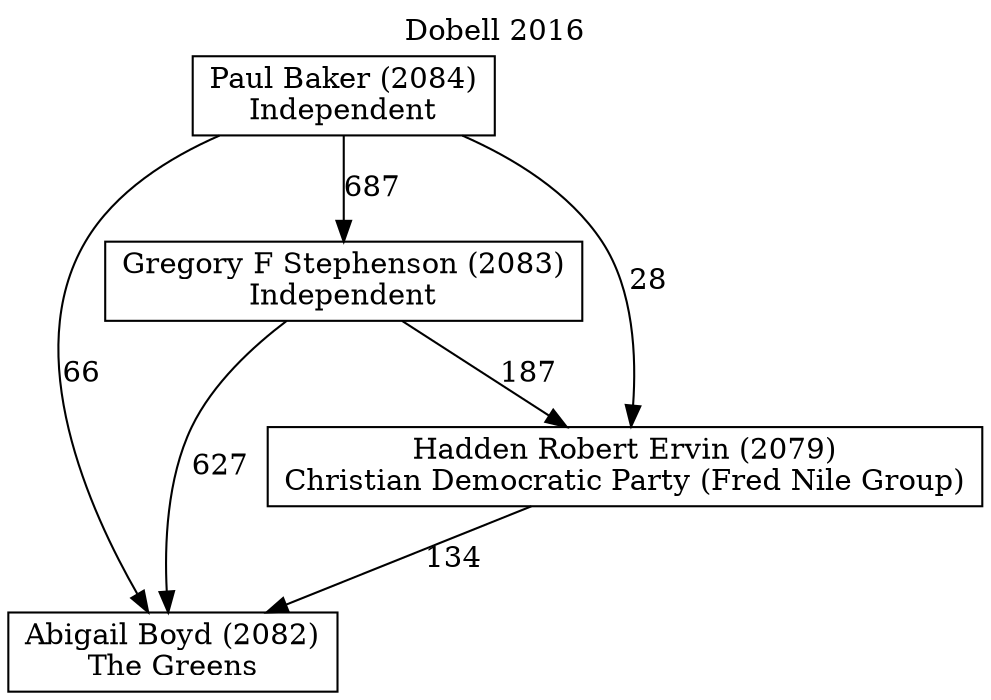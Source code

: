 // House preference flow
digraph "Abigail Boyd (2082)_Dobell_2016" {
	graph [label="Dobell 2016" labelloc=t mclimit=10]
	node [shape=box]
	"Abigail Boyd (2082)" [label="Abigail Boyd (2082)
The Greens"]
	"Gregory F Stephenson (2083)" [label="Gregory F Stephenson (2083)
Independent"]
	"Hadden Robert Ervin (2079)" [label="Hadden Robert Ervin (2079)
Christian Democratic Party (Fred Nile Group)"]
	"Paul Baker (2084)" [label="Paul Baker (2084)
Independent"]
	"Gregory F Stephenson (2083)" -> "Abigail Boyd (2082)" [label=627]
	"Gregory F Stephenson (2083)" -> "Hadden Robert Ervin (2079)" [label=187]
	"Hadden Robert Ervin (2079)" -> "Abigail Boyd (2082)" [label=134]
	"Paul Baker (2084)" -> "Abigail Boyd (2082)" [label=66]
	"Paul Baker (2084)" -> "Gregory F Stephenson (2083)" [label=687]
	"Paul Baker (2084)" -> "Hadden Robert Ervin (2079)" [label=28]
}
